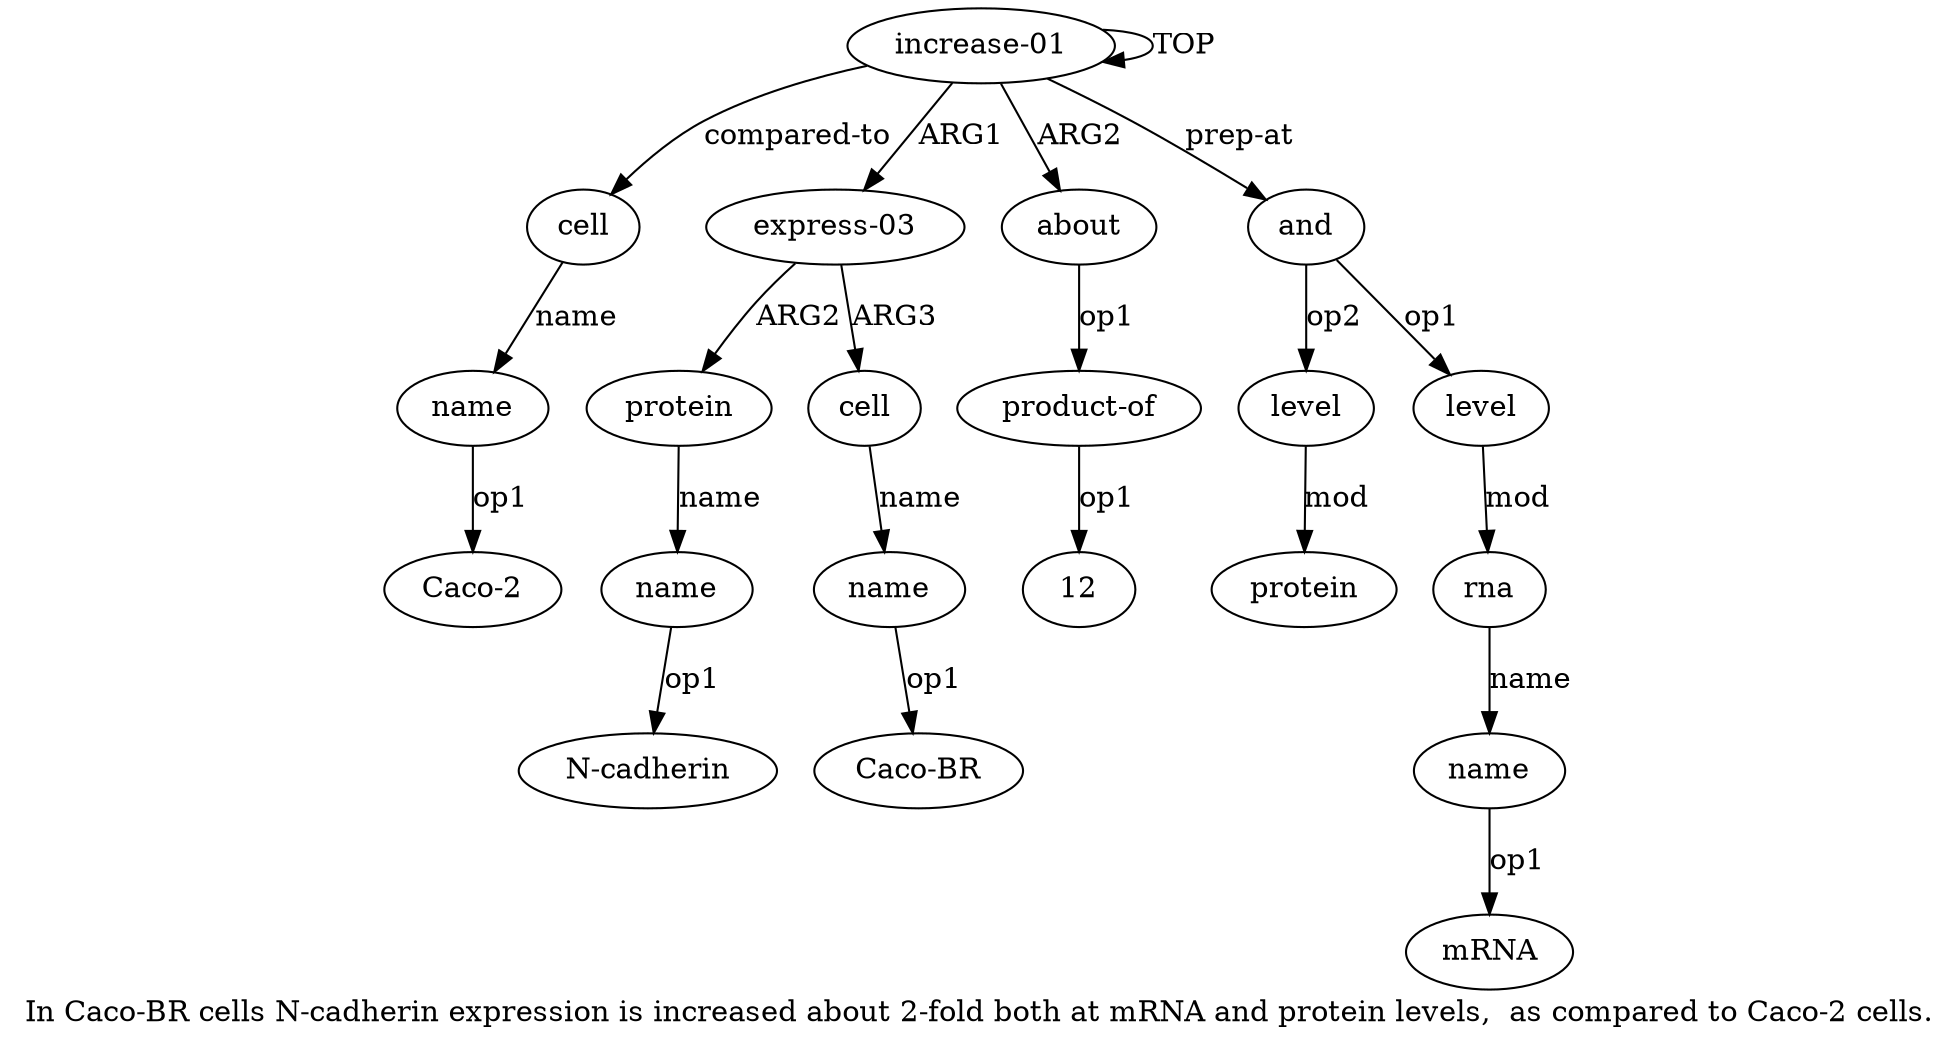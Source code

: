 digraph  {
	graph [label="In Caco-BR cells N-cadherin expression is increased about 2-fold both at mRNA and protein levels,  as compared to Caco-2 cells."];
	node [label="\N"];
	a15	 [color=black,
		gold_ind=15,
		gold_label=name,
		label=name,
		test_ind=15,
		test_label=name];
	"a15 Caco-2"	 [color=black,
		gold_ind=-1,
		gold_label="Caco-2",
		label="Caco-2",
		test_ind=-1,
		test_label="Caco-2"];
	a15 -> "a15 Caco-2" [key=0,
	color=black,
	gold_label=op1,
	label=op1,
	test_label=op1];
a14 [color=black,
	gold_ind=14,
	gold_label=cell,
	label=cell,
	test_ind=14,
	test_label=cell];
a14 -> a15 [key=0,
color=black,
gold_label=name,
label=name,
test_label=name];
a11 [color=black,
gold_ind=11,
gold_label=name,
label=name,
test_ind=11,
test_label=name];
"a11 mRNA" [color=black,
gold_ind=-1,
gold_label=mRNA,
label=mRNA,
test_ind=-1,
test_label=mRNA];
a11 -> "a11 mRNA" [key=0,
color=black,
gold_label=op1,
label=op1,
test_label=op1];
a10 [color=black,
gold_ind=10,
gold_label=rna,
label=rna,
test_ind=10,
test_label=rna];
a10 -> a11 [key=0,
color=black,
gold_label=name,
label=name,
test_label=name];
a13 [color=black,
gold_ind=13,
gold_label=protein,
label=protein,
test_ind=13,
test_label=protein];
a12 [color=black,
gold_ind=12,
gold_label=level,
label=level,
test_ind=12,
test_label=level];
a12 -> a13 [key=0,
color=black,
gold_label=mod,
label=mod,
test_label=mod];
"a3 N-cadherin" [color=black,
gold_ind=-1,
gold_label="N-cadherin",
label="N-cadherin",
test_ind=-1,
test_label="N-cadherin"];
"a5 Caco-BR" [color=black,
gold_ind=-1,
gold_label="Caco-BR",
label="Caco-BR",
test_ind=-1,
test_label="Caco-BR"];
"a7 12" [color=black,
gold_ind=-1,
gold_label=12,
label=12,
test_ind=-1,
test_label=12];
a1 [color=black,
gold_ind=1,
gold_label="express-03",
label="express-03",
test_ind=1,
test_label="express-03"];
a2 [color=black,
gold_ind=2,
gold_label=protein,
label=protein,
test_ind=2,
test_label=protein];
a1 -> a2 [key=0,
color=black,
gold_label=ARG2,
label=ARG2,
test_label=ARG2];
a4 [color=black,
gold_ind=4,
gold_label=cell,
label=cell,
test_ind=4,
test_label=cell];
a1 -> a4 [key=0,
color=black,
gold_label=ARG3,
label=ARG3,
test_label=ARG3];
a0 [color=black,
gold_ind=0,
gold_label="increase-01",
label="increase-01",
test_ind=0,
test_label="increase-01"];
a0 -> a14 [key=0,
color=black,
gold_label="compared-to",
label="compared-to",
test_label="compared-to"];
a0 -> a1 [key=0,
color=black,
gold_label=ARG1,
label=ARG1,
test_label=ARG1];
a0 -> a0 [key=0,
color=black,
gold_label=TOP,
label=TOP,
test_label=TOP];
a6 [color=black,
gold_ind=6,
gold_label=about,
label=about,
test_ind=6,
test_label=about];
a0 -> a6 [key=0,
color=black,
gold_label=ARG2,
label=ARG2,
test_label=ARG2];
a8 [color=black,
gold_ind=8,
gold_label=and,
label=and,
test_ind=8,
test_label=and];
a0 -> a8 [key=0,
color=black,
gold_label="prep-at",
label="prep-at",
test_label="prep-at"];
a3 [color=black,
gold_ind=3,
gold_label=name,
label=name,
test_ind=3,
test_label=name];
a3 -> "a3 N-cadherin" [key=0,
color=black,
gold_label=op1,
label=op1,
test_label=op1];
a2 -> a3 [key=0,
color=black,
gold_label=name,
label=name,
test_label=name];
a5 [color=black,
gold_ind=5,
gold_label=name,
label=name,
test_ind=5,
test_label=name];
a5 -> "a5 Caco-BR" [key=0,
color=black,
gold_label=op1,
label=op1,
test_label=op1];
a4 -> a5 [key=0,
color=black,
gold_label=name,
label=name,
test_label=name];
a7 [color=black,
gold_ind=7,
gold_label="product-of",
label="product-of",
test_ind=7,
test_label="product-of"];
a7 -> "a7 12" [key=0,
color=black,
gold_label=op1,
label=op1,
test_label=op1];
a6 -> a7 [key=0,
color=black,
gold_label=op1,
label=op1,
test_label=op1];
a9 [color=black,
gold_ind=9,
gold_label=level,
label=level,
test_ind=9,
test_label=level];
a9 -> a10 [key=0,
color=black,
gold_label=mod,
label=mod,
test_label=mod];
a8 -> a12 [key=0,
color=black,
gold_label=op2,
label=op2,
test_label=op2];
a8 -> a9 [key=0,
color=black,
gold_label=op1,
label=op1,
test_label=op1];
}

